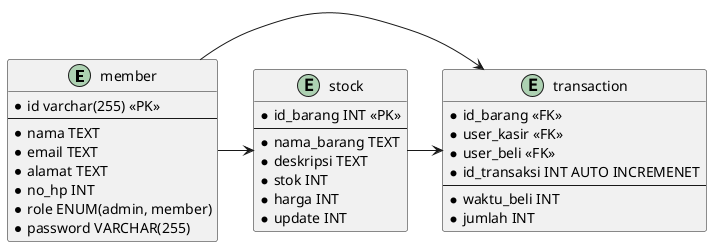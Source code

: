 @startuml

entity member {
    * id varchar(255) <<PK>>
    ---
    * nama TEXT
    * email TEXT
    * alamat TEXT
    * no_hp INT
    * role ENUM(admin, member)
    * password VARCHAR(255)
}

entity stock {
    * id_barang INT <<PK>>
    ---
    * nama_barang TEXT
    * deskripsi TEXT
    * stok INT
    * harga INT
    * update INT
}
entity transaction {
    * id_barang <<FK>>
    * user_kasir <<FK>>
    * user_beli <<FK>>
    * id_transaksi INT AUTO INCREMENET
    ---
    * waktu_beli INT
    * jumlah INT
}
member -> stock
member -> transaction
stock -> transaction

@enduml